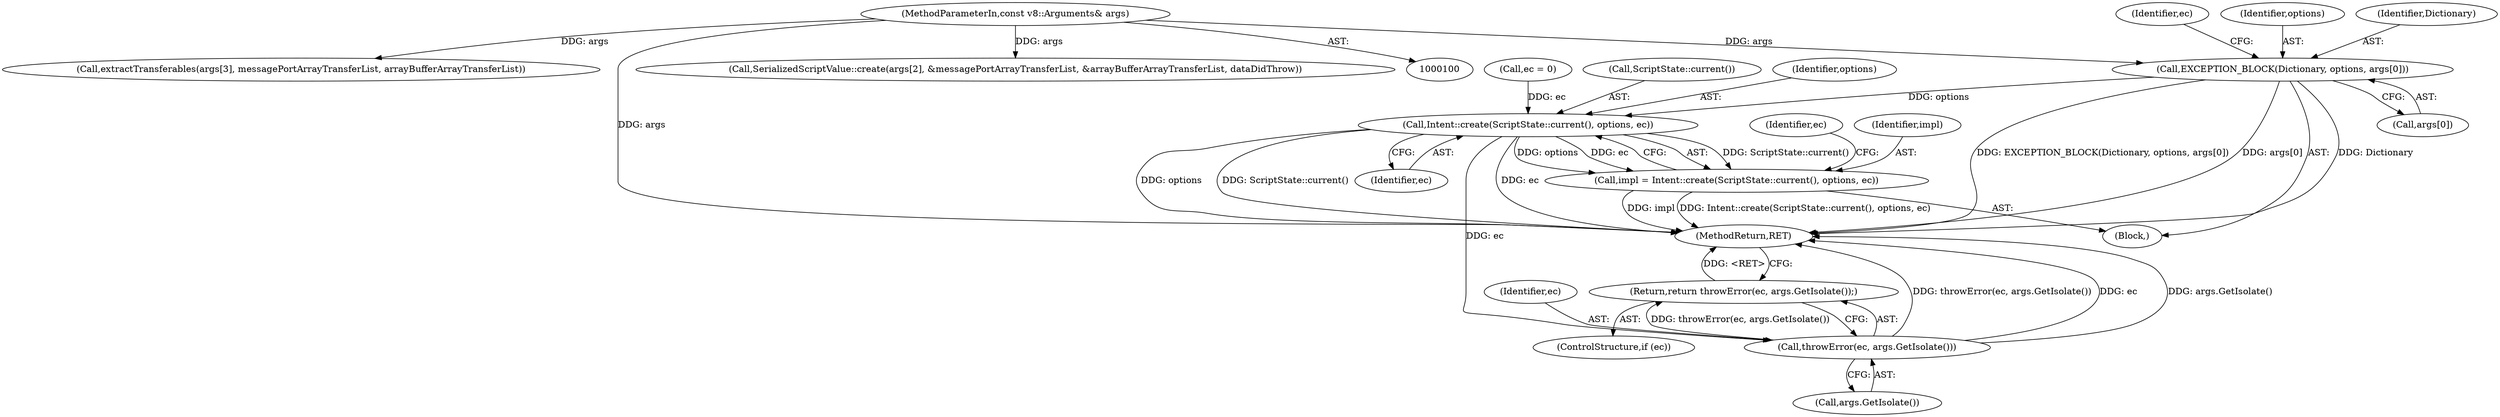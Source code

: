 digraph "0_Chrome_e9372a1bfd3588a80fcf49aa07321f0971dd6091_52@array" {
"1000129" [label="(Call,EXCEPTION_BLOCK(Dictionary, options, args[0]))"];
"1000101" [label="(MethodParameterIn,const v8::Arguments& args)"];
"1000142" [label="(Call,Intent::create(ScriptState::current(), options, ec))"];
"1000140" [label="(Call,impl = Intent::create(ScriptState::current(), options, ec))"];
"1000149" [label="(Call,throwError(ec, args.GetIsolate()))"];
"1000148" [label="(Return,return throwError(ec, args.GetIsolate());)"];
"1000136" [label="(Call,ec = 0)"];
"1000147" [label="(Identifier,ec)"];
"1000142" [label="(Call,Intent::create(ScriptState::current(), options, ec))"];
"1000239" [label="(MethodReturn,RET)"];
"1000145" [label="(Identifier,ec)"];
"1000130" [label="(Identifier,Dictionary)"];
"1000137" [label="(Identifier,ec)"];
"1000149" [label="(Call,throwError(ec, args.GetIsolate()))"];
"1000151" [label="(Call,args.GetIsolate())"];
"1000148" [label="(Return,return throwError(ec, args.GetIsolate());)"];
"1000143" [label="(Call,ScriptState::current())"];
"1000101" [label="(MethodParameterIn,const v8::Arguments& args)"];
"1000131" [label="(Identifier,options)"];
"1000132" [label="(Call,args[0])"];
"1000129" [label="(Call,EXCEPTION_BLOCK(Dictionary, options, args[0]))"];
"1000144" [label="(Identifier,options)"];
"1000150" [label="(Identifier,ec)"];
"1000179" [label="(Call,extractTransferables(args[3], messagePortArrayTransferList, arrayBufferArrayTransferList))"];
"1000146" [label="(ControlStructure,if (ec))"];
"1000195" [label="(Call,SerializedScriptValue::create(args[2], &messagePortArrayTransferList, &arrayBufferArrayTransferList, dataDidThrow))"];
"1000128" [label="(Block,)"];
"1000140" [label="(Call,impl = Intent::create(ScriptState::current(), options, ec))"];
"1000141" [label="(Identifier,impl)"];
"1000129" -> "1000128"  [label="AST: "];
"1000129" -> "1000132"  [label="CFG: "];
"1000130" -> "1000129"  [label="AST: "];
"1000131" -> "1000129"  [label="AST: "];
"1000132" -> "1000129"  [label="AST: "];
"1000137" -> "1000129"  [label="CFG: "];
"1000129" -> "1000239"  [label="DDG: Dictionary"];
"1000129" -> "1000239"  [label="DDG: args[0]"];
"1000129" -> "1000239"  [label="DDG: EXCEPTION_BLOCK(Dictionary, options, args[0])"];
"1000101" -> "1000129"  [label="DDG: args"];
"1000129" -> "1000142"  [label="DDG: options"];
"1000101" -> "1000100"  [label="AST: "];
"1000101" -> "1000239"  [label="DDG: args"];
"1000101" -> "1000179"  [label="DDG: args"];
"1000101" -> "1000195"  [label="DDG: args"];
"1000142" -> "1000140"  [label="AST: "];
"1000142" -> "1000145"  [label="CFG: "];
"1000143" -> "1000142"  [label="AST: "];
"1000144" -> "1000142"  [label="AST: "];
"1000145" -> "1000142"  [label="AST: "];
"1000140" -> "1000142"  [label="CFG: "];
"1000142" -> "1000239"  [label="DDG: options"];
"1000142" -> "1000239"  [label="DDG: ScriptState::current()"];
"1000142" -> "1000239"  [label="DDG: ec"];
"1000142" -> "1000140"  [label="DDG: ScriptState::current()"];
"1000142" -> "1000140"  [label="DDG: options"];
"1000142" -> "1000140"  [label="DDG: ec"];
"1000136" -> "1000142"  [label="DDG: ec"];
"1000142" -> "1000149"  [label="DDG: ec"];
"1000140" -> "1000128"  [label="AST: "];
"1000141" -> "1000140"  [label="AST: "];
"1000147" -> "1000140"  [label="CFG: "];
"1000140" -> "1000239"  [label="DDG: Intent::create(ScriptState::current(), options, ec)"];
"1000140" -> "1000239"  [label="DDG: impl"];
"1000149" -> "1000148"  [label="AST: "];
"1000149" -> "1000151"  [label="CFG: "];
"1000150" -> "1000149"  [label="AST: "];
"1000151" -> "1000149"  [label="AST: "];
"1000148" -> "1000149"  [label="CFG: "];
"1000149" -> "1000239"  [label="DDG: args.GetIsolate()"];
"1000149" -> "1000239"  [label="DDG: throwError(ec, args.GetIsolate())"];
"1000149" -> "1000239"  [label="DDG: ec"];
"1000149" -> "1000148"  [label="DDG: throwError(ec, args.GetIsolate())"];
"1000148" -> "1000146"  [label="AST: "];
"1000239" -> "1000148"  [label="CFG: "];
"1000148" -> "1000239"  [label="DDG: <RET>"];
}
